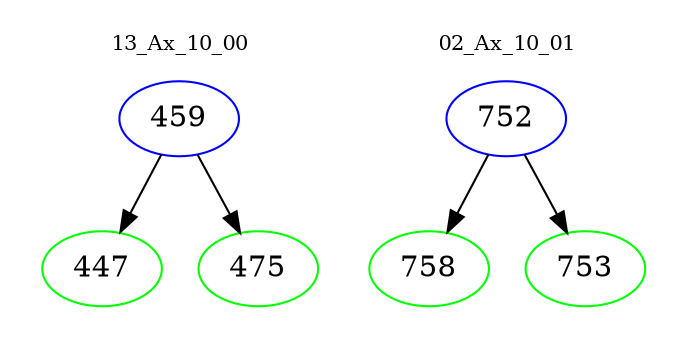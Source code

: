 digraph{
subgraph cluster_0 {
color = white
label = "13_Ax_10_00";
fontsize=10;
T0_459 [label="459", color="blue"]
T0_459 -> T0_447 [color="black"]
T0_447 [label="447", color="green"]
T0_459 -> T0_475 [color="black"]
T0_475 [label="475", color="green"]
}
subgraph cluster_1 {
color = white
label = "02_Ax_10_01";
fontsize=10;
T1_752 [label="752", color="blue"]
T1_752 -> T1_758 [color="black"]
T1_758 [label="758", color="green"]
T1_752 -> T1_753 [color="black"]
T1_753 [label="753", color="green"]
}
}
